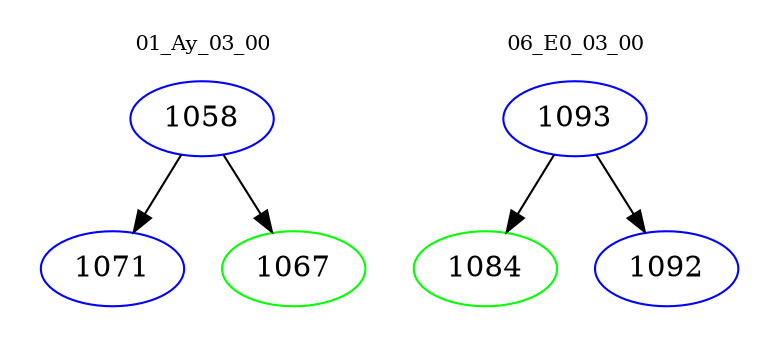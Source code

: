 digraph{
subgraph cluster_0 {
color = white
label = "01_Ay_03_00";
fontsize=10;
T0_1058 [label="1058", color="blue"]
T0_1058 -> T0_1071 [color="black"]
T0_1071 [label="1071", color="blue"]
T0_1058 -> T0_1067 [color="black"]
T0_1067 [label="1067", color="green"]
}
subgraph cluster_1 {
color = white
label = "06_E0_03_00";
fontsize=10;
T1_1093 [label="1093", color="blue"]
T1_1093 -> T1_1084 [color="black"]
T1_1084 [label="1084", color="green"]
T1_1093 -> T1_1092 [color="black"]
T1_1092 [label="1092", color="blue"]
}
}
